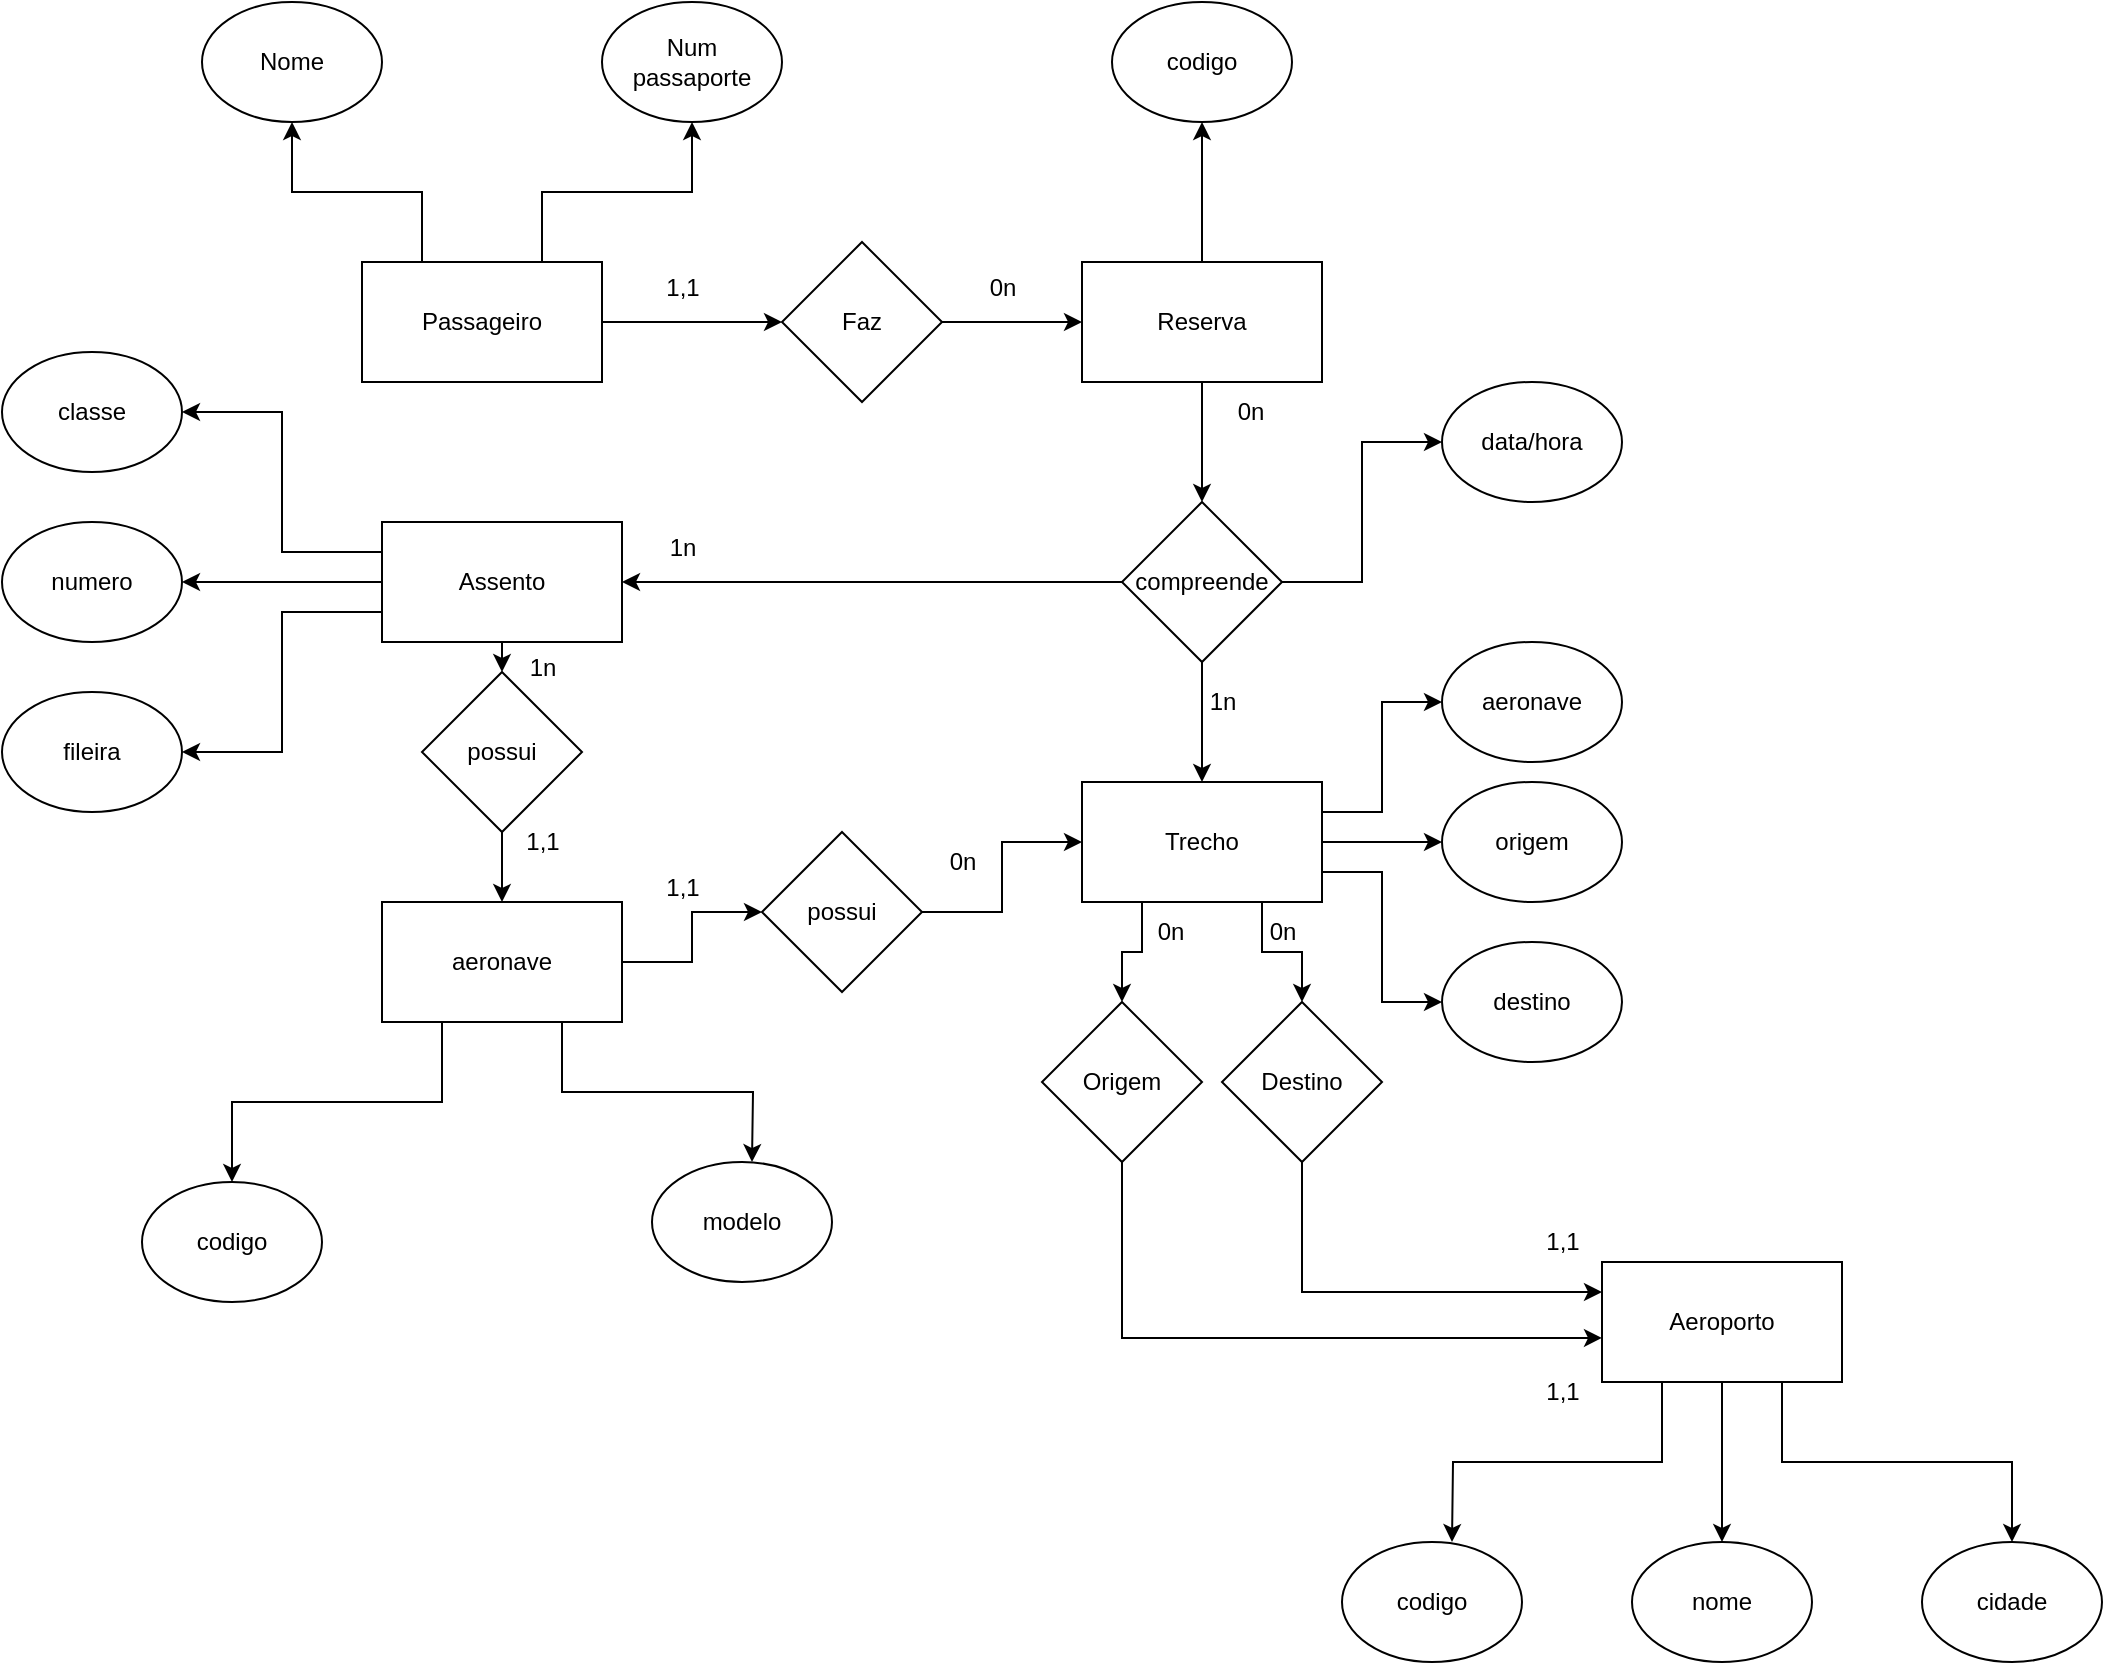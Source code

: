 <mxfile version="26.2.9">
  <diagram name="Página-1" id="pFR-T9YhX3wnk7hqEef7">
    <mxGraphModel dx="2216" dy="648" grid="1" gridSize="10" guides="1" tooltips="1" connect="1" arrows="1" fold="1" page="1" pageScale="1" pageWidth="827" pageHeight="1169" math="0" shadow="0">
      <root>
        <mxCell id="0" />
        <mxCell id="1" parent="0" />
        <mxCell id="bcZxeLAjumzYKpqzfczU-50" style="edgeStyle=orthogonalEdgeStyle;rounded=0;orthogonalLoop=1;jettySize=auto;html=1;exitX=0.5;exitY=0;exitDx=0;exitDy=0;entryX=0.5;entryY=1;entryDx=0;entryDy=0;" parent="1" source="bcZxeLAjumzYKpqzfczU-1" target="bcZxeLAjumzYKpqzfczU-49" edge="1">
          <mxGeometry relative="1" as="geometry" />
        </mxCell>
        <mxCell id="bcZxeLAjumzYKpqzfczU-53" style="edgeStyle=orthogonalEdgeStyle;rounded=0;orthogonalLoop=1;jettySize=auto;html=1;exitX=0.5;exitY=1;exitDx=0;exitDy=0;entryX=0.5;entryY=0;entryDx=0;entryDy=0;" parent="1" source="bcZxeLAjumzYKpqzfczU-1" target="bcZxeLAjumzYKpqzfczU-52" edge="1">
          <mxGeometry relative="1" as="geometry" />
        </mxCell>
        <mxCell id="bcZxeLAjumzYKpqzfczU-1" value="Reserva" style="rounded=0;whiteSpace=wrap;html=1;" parent="1" vertex="1">
          <mxGeometry x="350" y="370" width="120" height="60" as="geometry" />
        </mxCell>
        <mxCell id="bcZxeLAjumzYKpqzfczU-22" style="edgeStyle=orthogonalEdgeStyle;rounded=0;orthogonalLoop=1;jettySize=auto;html=1;exitX=1;exitY=0.5;exitDx=0;exitDy=0;entryX=0;entryY=0.5;entryDx=0;entryDy=0;" parent="1" source="bcZxeLAjumzYKpqzfczU-9" target="bcZxeLAjumzYKpqzfczU-1" edge="1">
          <mxGeometry relative="1" as="geometry" />
        </mxCell>
        <mxCell id="bcZxeLAjumzYKpqzfczU-9" value="Faz" style="rhombus;whiteSpace=wrap;html=1;" parent="1" vertex="1">
          <mxGeometry x="200" y="360" width="80" height="80" as="geometry" />
        </mxCell>
        <mxCell id="bcZxeLAjumzYKpqzfczU-19" style="edgeStyle=orthogonalEdgeStyle;rounded=0;orthogonalLoop=1;jettySize=auto;html=1;exitX=0.25;exitY=0;exitDx=0;exitDy=0;entryX=0.5;entryY=1;entryDx=0;entryDy=0;" parent="1" source="bcZxeLAjumzYKpqzfczU-16" target="bcZxeLAjumzYKpqzfczU-17" edge="1">
          <mxGeometry relative="1" as="geometry" />
        </mxCell>
        <mxCell id="bcZxeLAjumzYKpqzfczU-20" style="edgeStyle=orthogonalEdgeStyle;rounded=0;orthogonalLoop=1;jettySize=auto;html=1;exitX=0.75;exitY=0;exitDx=0;exitDy=0;entryX=0.5;entryY=1;entryDx=0;entryDy=0;" parent="1" source="bcZxeLAjumzYKpqzfczU-16" target="bcZxeLAjumzYKpqzfczU-18" edge="1">
          <mxGeometry relative="1" as="geometry" />
        </mxCell>
        <mxCell id="bcZxeLAjumzYKpqzfczU-21" style="edgeStyle=orthogonalEdgeStyle;rounded=0;orthogonalLoop=1;jettySize=auto;html=1;exitX=1;exitY=0.5;exitDx=0;exitDy=0;entryX=0;entryY=0.5;entryDx=0;entryDy=0;" parent="1" source="bcZxeLAjumzYKpqzfczU-16" target="bcZxeLAjumzYKpqzfczU-9" edge="1">
          <mxGeometry relative="1" as="geometry" />
        </mxCell>
        <mxCell id="bcZxeLAjumzYKpqzfczU-16" value="Passageiro" style="rounded=0;whiteSpace=wrap;html=1;" parent="1" vertex="1">
          <mxGeometry x="-10" y="370" width="120" height="60" as="geometry" />
        </mxCell>
        <mxCell id="bcZxeLAjumzYKpqzfczU-17" value="Nome" style="ellipse;whiteSpace=wrap;html=1;" parent="1" vertex="1">
          <mxGeometry x="-90" y="240" width="90" height="60" as="geometry" />
        </mxCell>
        <mxCell id="bcZxeLAjumzYKpqzfczU-18" value="Num passaporte" style="ellipse;whiteSpace=wrap;html=1;" parent="1" vertex="1">
          <mxGeometry x="110" y="240" width="90" height="60" as="geometry" />
        </mxCell>
        <mxCell id="bcZxeLAjumzYKpqzfczU-65" value="" style="edgeStyle=orthogonalEdgeStyle;rounded=0;orthogonalLoop=1;jettySize=auto;html=1;" parent="1" source="bcZxeLAjumzYKpqzfczU-23" target="bcZxeLAjumzYKpqzfczU-62" edge="1">
          <mxGeometry relative="1" as="geometry" />
        </mxCell>
        <mxCell id="bcZxeLAjumzYKpqzfczU-66" style="edgeStyle=orthogonalEdgeStyle;rounded=0;orthogonalLoop=1;jettySize=auto;html=1;exitX=1;exitY=0.25;exitDx=0;exitDy=0;entryX=0;entryY=0.5;entryDx=0;entryDy=0;" parent="1" source="bcZxeLAjumzYKpqzfczU-23" target="bcZxeLAjumzYKpqzfczU-61" edge="1">
          <mxGeometry relative="1" as="geometry" />
        </mxCell>
        <mxCell id="bcZxeLAjumzYKpqzfczU-67" style="edgeStyle=orthogonalEdgeStyle;rounded=0;orthogonalLoop=1;jettySize=auto;html=1;exitX=1;exitY=0.75;exitDx=0;exitDy=0;entryX=0;entryY=0.5;entryDx=0;entryDy=0;" parent="1" source="bcZxeLAjumzYKpqzfczU-23" target="bcZxeLAjumzYKpqzfczU-63" edge="1">
          <mxGeometry relative="1" as="geometry" />
        </mxCell>
        <mxCell id="bcZxeLAjumzYKpqzfczU-86" style="edgeStyle=orthogonalEdgeStyle;rounded=0;orthogonalLoop=1;jettySize=auto;html=1;exitX=0.25;exitY=1;exitDx=0;exitDy=0;entryX=0.5;entryY=0;entryDx=0;entryDy=0;" parent="1" source="bcZxeLAjumzYKpqzfczU-23" target="bcZxeLAjumzYKpqzfczU-83" edge="1">
          <mxGeometry relative="1" as="geometry" />
        </mxCell>
        <mxCell id="bcZxeLAjumzYKpqzfczU-87" style="edgeStyle=orthogonalEdgeStyle;rounded=0;orthogonalLoop=1;jettySize=auto;html=1;exitX=0.75;exitY=1;exitDx=0;exitDy=0;entryX=0.5;entryY=0;entryDx=0;entryDy=0;" parent="1" source="bcZxeLAjumzYKpqzfczU-23" target="bcZxeLAjumzYKpqzfczU-84" edge="1">
          <mxGeometry relative="1" as="geometry" />
        </mxCell>
        <mxCell id="bcZxeLAjumzYKpqzfczU-23" value="Trecho" style="rounded=0;whiteSpace=wrap;html=1;" parent="1" vertex="1">
          <mxGeometry x="350" y="630" width="120" height="60" as="geometry" />
        </mxCell>
        <mxCell id="bcZxeLAjumzYKpqzfczU-24" value="data/hora" style="ellipse;whiteSpace=wrap;html=1;" parent="1" vertex="1">
          <mxGeometry x="530" y="430" width="90" height="60" as="geometry" />
        </mxCell>
        <mxCell id="bcZxeLAjumzYKpqzfczU-39" style="edgeStyle=orthogonalEdgeStyle;rounded=0;orthogonalLoop=1;jettySize=auto;html=1;exitX=0.75;exitY=1;exitDx=0;exitDy=0;" parent="1" source="bcZxeLAjumzYKpqzfczU-35" target="bcZxeLAjumzYKpqzfczU-36" edge="1">
          <mxGeometry relative="1" as="geometry" />
        </mxCell>
        <mxCell id="bcZxeLAjumzYKpqzfczU-41" style="edgeStyle=orthogonalEdgeStyle;rounded=0;orthogonalLoop=1;jettySize=auto;html=1;exitX=0.25;exitY=1;exitDx=0;exitDy=0;entryX=0.5;entryY=0;entryDx=0;entryDy=0;" parent="1" source="bcZxeLAjumzYKpqzfczU-35" edge="1">
          <mxGeometry relative="1" as="geometry">
            <mxPoint x="535" y="1010" as="targetPoint" />
          </mxGeometry>
        </mxCell>
        <mxCell id="bcZxeLAjumzYKpqzfczU-35" value="Aeroporto" style="rounded=0;whiteSpace=wrap;html=1;" parent="1" vertex="1">
          <mxGeometry x="610" y="870" width="120" height="60" as="geometry" />
        </mxCell>
        <mxCell id="bcZxeLAjumzYKpqzfczU-36" value="cidade" style="ellipse;whiteSpace=wrap;html=1;" parent="1" vertex="1">
          <mxGeometry x="770" y="1010" width="90" height="60" as="geometry" />
        </mxCell>
        <mxCell id="bcZxeLAjumzYKpqzfczU-37" value="nome" style="ellipse;whiteSpace=wrap;html=1;" parent="1" vertex="1">
          <mxGeometry x="625" y="1010" width="90" height="60" as="geometry" />
        </mxCell>
        <mxCell id="bcZxeLAjumzYKpqzfczU-38" value="codigo" style="ellipse;whiteSpace=wrap;html=1;" parent="1" vertex="1">
          <mxGeometry x="480" y="1010" width="90" height="60" as="geometry" />
        </mxCell>
        <mxCell id="bcZxeLAjumzYKpqzfczU-40" style="edgeStyle=orthogonalEdgeStyle;rounded=0;orthogonalLoop=1;jettySize=auto;html=1;exitX=0.5;exitY=1;exitDx=0;exitDy=0;entryX=0.5;entryY=0;entryDx=0;entryDy=0;" parent="1" source="bcZxeLAjumzYKpqzfczU-35" target="bcZxeLAjumzYKpqzfczU-37" edge="1">
          <mxGeometry relative="1" as="geometry" />
        </mxCell>
        <mxCell id="bcZxeLAjumzYKpqzfczU-43" style="edgeStyle=orthogonalEdgeStyle;rounded=0;orthogonalLoop=1;jettySize=auto;html=1;exitX=0.25;exitY=1;exitDx=0;exitDy=0;entryX=0.5;entryY=0;entryDx=0;entryDy=0;" parent="1" source="bcZxeLAjumzYKpqzfczU-44" target="bcZxeLAjumzYKpqzfczU-47" edge="1">
          <mxGeometry relative="1" as="geometry" />
        </mxCell>
        <mxCell id="bcZxeLAjumzYKpqzfczU-55" style="edgeStyle=orthogonalEdgeStyle;rounded=0;orthogonalLoop=1;jettySize=auto;html=1;exitX=0.75;exitY=1;exitDx=0;exitDy=0;entryX=0.5;entryY=0;entryDx=0;entryDy=0;" parent="1" source="bcZxeLAjumzYKpqzfczU-44" edge="1">
          <mxGeometry relative="1" as="geometry">
            <mxPoint x="185" y="820" as="targetPoint" />
          </mxGeometry>
        </mxCell>
        <mxCell id="bcZxeLAjumzYKpqzfczU-80" style="edgeStyle=orthogonalEdgeStyle;rounded=0;orthogonalLoop=1;jettySize=auto;html=1;exitX=1;exitY=0.5;exitDx=0;exitDy=0;entryX=0;entryY=0.5;entryDx=0;entryDy=0;" parent="1" source="bcZxeLAjumzYKpqzfczU-44" target="bcZxeLAjumzYKpqzfczU-79" edge="1">
          <mxGeometry relative="1" as="geometry" />
        </mxCell>
        <mxCell id="bcZxeLAjumzYKpqzfczU-44" value="aeronave" style="rounded=0;whiteSpace=wrap;html=1;" parent="1" vertex="1">
          <mxGeometry y="690" width="120" height="60" as="geometry" />
        </mxCell>
        <mxCell id="bcZxeLAjumzYKpqzfczU-46" value="modelo" style="ellipse;whiteSpace=wrap;html=1;" parent="1" vertex="1">
          <mxGeometry x="135" y="820" width="90" height="60" as="geometry" />
        </mxCell>
        <mxCell id="bcZxeLAjumzYKpqzfczU-47" value="codigo" style="ellipse;whiteSpace=wrap;html=1;" parent="1" vertex="1">
          <mxGeometry x="-120" y="830" width="90" height="60" as="geometry" />
        </mxCell>
        <mxCell id="bcZxeLAjumzYKpqzfczU-49" value="codigo" style="ellipse;whiteSpace=wrap;html=1;" parent="1" vertex="1">
          <mxGeometry x="365" y="240" width="90" height="60" as="geometry" />
        </mxCell>
        <mxCell id="bcZxeLAjumzYKpqzfczU-54" style="edgeStyle=orthogonalEdgeStyle;rounded=0;orthogonalLoop=1;jettySize=auto;html=1;exitX=0.5;exitY=1;exitDx=0;exitDy=0;entryX=0.5;entryY=0;entryDx=0;entryDy=0;" parent="1" source="bcZxeLAjumzYKpqzfczU-52" target="bcZxeLAjumzYKpqzfczU-23" edge="1">
          <mxGeometry relative="1" as="geometry" />
        </mxCell>
        <mxCell id="bcZxeLAjumzYKpqzfczU-59" style="edgeStyle=orthogonalEdgeStyle;rounded=0;orthogonalLoop=1;jettySize=auto;html=1;exitX=1;exitY=0.5;exitDx=0;exitDy=0;entryX=0;entryY=0.5;entryDx=0;entryDy=0;" parent="1" source="bcZxeLAjumzYKpqzfczU-52" target="bcZxeLAjumzYKpqzfczU-24" edge="1">
          <mxGeometry relative="1" as="geometry" />
        </mxCell>
        <mxCell id="bcZxeLAjumzYKpqzfczU-69" style="edgeStyle=orthogonalEdgeStyle;rounded=0;orthogonalLoop=1;jettySize=auto;html=1;exitX=0;exitY=0.5;exitDx=0;exitDy=0;entryX=1;entryY=0.5;entryDx=0;entryDy=0;" parent="1" source="bcZxeLAjumzYKpqzfczU-52" target="bcZxeLAjumzYKpqzfczU-68" edge="1">
          <mxGeometry relative="1" as="geometry" />
        </mxCell>
        <mxCell id="bcZxeLAjumzYKpqzfczU-52" value="compreende" style="rhombus;whiteSpace=wrap;html=1;" parent="1" vertex="1">
          <mxGeometry x="370" y="490" width="80" height="80" as="geometry" />
        </mxCell>
        <mxCell id="bcZxeLAjumzYKpqzfczU-56" value="1n" style="text;html=1;align=center;verticalAlign=middle;resizable=0;points=[];autosize=1;strokeColor=none;fillColor=none;" parent="1" vertex="1">
          <mxGeometry x="400" y="575" width="40" height="30" as="geometry" />
        </mxCell>
        <mxCell id="bcZxeLAjumzYKpqzfczU-57" value="0n" style="text;html=1;align=center;verticalAlign=middle;resizable=0;points=[];autosize=1;strokeColor=none;fillColor=none;" parent="1" vertex="1">
          <mxGeometry x="414" y="430" width="40" height="30" as="geometry" />
        </mxCell>
        <mxCell id="bcZxeLAjumzYKpqzfczU-61" value="aeronave" style="ellipse;whiteSpace=wrap;html=1;" parent="1" vertex="1">
          <mxGeometry x="530" y="560" width="90" height="60" as="geometry" />
        </mxCell>
        <mxCell id="bcZxeLAjumzYKpqzfczU-62" value="origem" style="ellipse;whiteSpace=wrap;html=1;" parent="1" vertex="1">
          <mxGeometry x="530" y="630" width="90" height="60" as="geometry" />
        </mxCell>
        <mxCell id="bcZxeLAjumzYKpqzfczU-63" value="destino" style="ellipse;whiteSpace=wrap;html=1;" parent="1" vertex="1">
          <mxGeometry x="530" y="710" width="90" height="60" as="geometry" />
        </mxCell>
        <mxCell id="bcZxeLAjumzYKpqzfczU-73" style="edgeStyle=orthogonalEdgeStyle;rounded=0;orthogonalLoop=1;jettySize=auto;html=1;exitX=0;exitY=0.25;exitDx=0;exitDy=0;entryX=1;entryY=0.5;entryDx=0;entryDy=0;" parent="1" source="bcZxeLAjumzYKpqzfczU-68" target="bcZxeLAjumzYKpqzfczU-71" edge="1">
          <mxGeometry relative="1" as="geometry" />
        </mxCell>
        <mxCell id="bcZxeLAjumzYKpqzfczU-74" style="edgeStyle=orthogonalEdgeStyle;rounded=0;orthogonalLoop=1;jettySize=auto;html=1;exitX=0;exitY=0.5;exitDx=0;exitDy=0;entryX=1;entryY=0.5;entryDx=0;entryDy=0;" parent="1" source="bcZxeLAjumzYKpqzfczU-68" target="bcZxeLAjumzYKpqzfczU-70" edge="1">
          <mxGeometry relative="1" as="geometry" />
        </mxCell>
        <mxCell id="bcZxeLAjumzYKpqzfczU-75" style="edgeStyle=orthogonalEdgeStyle;rounded=0;orthogonalLoop=1;jettySize=auto;html=1;exitX=0;exitY=0.75;exitDx=0;exitDy=0;entryX=1;entryY=0.5;entryDx=0;entryDy=0;" parent="1" source="bcZxeLAjumzYKpqzfczU-68" target="bcZxeLAjumzYKpqzfczU-72" edge="1">
          <mxGeometry relative="1" as="geometry" />
        </mxCell>
        <mxCell id="bcZxeLAjumzYKpqzfczU-77" style="edgeStyle=orthogonalEdgeStyle;rounded=0;orthogonalLoop=1;jettySize=auto;html=1;exitX=0.5;exitY=1;exitDx=0;exitDy=0;entryX=0.5;entryY=0;entryDx=0;entryDy=0;" parent="1" source="bcZxeLAjumzYKpqzfczU-68" target="bcZxeLAjumzYKpqzfczU-76" edge="1">
          <mxGeometry relative="1" as="geometry" />
        </mxCell>
        <mxCell id="bcZxeLAjumzYKpqzfczU-68" value="Assento" style="rounded=0;whiteSpace=wrap;html=1;" parent="1" vertex="1">
          <mxGeometry y="500" width="120" height="60" as="geometry" />
        </mxCell>
        <mxCell id="bcZxeLAjumzYKpqzfczU-70" value="numero" style="ellipse;whiteSpace=wrap;html=1;" parent="1" vertex="1">
          <mxGeometry x="-190" y="500" width="90" height="60" as="geometry" />
        </mxCell>
        <mxCell id="bcZxeLAjumzYKpqzfczU-71" value="classe" style="ellipse;whiteSpace=wrap;html=1;" parent="1" vertex="1">
          <mxGeometry x="-190" y="415" width="90" height="60" as="geometry" />
        </mxCell>
        <mxCell id="bcZxeLAjumzYKpqzfczU-72" value="fileira" style="ellipse;whiteSpace=wrap;html=1;" parent="1" vertex="1">
          <mxGeometry x="-190" y="585" width="90" height="60" as="geometry" />
        </mxCell>
        <mxCell id="bcZxeLAjumzYKpqzfczU-78" style="edgeStyle=orthogonalEdgeStyle;rounded=0;orthogonalLoop=1;jettySize=auto;html=1;exitX=0.5;exitY=1;exitDx=0;exitDy=0;entryX=0.5;entryY=0;entryDx=0;entryDy=0;" parent="1" source="bcZxeLAjumzYKpqzfczU-76" target="bcZxeLAjumzYKpqzfczU-44" edge="1">
          <mxGeometry relative="1" as="geometry" />
        </mxCell>
        <mxCell id="bcZxeLAjumzYKpqzfczU-76" value="possui" style="rhombus;whiteSpace=wrap;html=1;" parent="1" vertex="1">
          <mxGeometry x="20" y="575" width="80" height="80" as="geometry" />
        </mxCell>
        <mxCell id="bcZxeLAjumzYKpqzfczU-81" style="edgeStyle=orthogonalEdgeStyle;rounded=0;orthogonalLoop=1;jettySize=auto;html=1;exitX=1;exitY=0.5;exitDx=0;exitDy=0;entryX=0;entryY=0.5;entryDx=0;entryDy=0;" parent="1" source="bcZxeLAjumzYKpqzfczU-79" target="bcZxeLAjumzYKpqzfczU-23" edge="1">
          <mxGeometry relative="1" as="geometry" />
        </mxCell>
        <mxCell id="bcZxeLAjumzYKpqzfczU-79" value="possui" style="rhombus;whiteSpace=wrap;html=1;" parent="1" vertex="1">
          <mxGeometry x="190" y="655" width="80" height="80" as="geometry" />
        </mxCell>
        <mxCell id="bcZxeLAjumzYKpqzfczU-83" value="Origem" style="rhombus;whiteSpace=wrap;html=1;" parent="1" vertex="1">
          <mxGeometry x="330" y="740" width="80" height="80" as="geometry" />
        </mxCell>
        <mxCell id="bcZxeLAjumzYKpqzfczU-88" style="edgeStyle=orthogonalEdgeStyle;rounded=0;orthogonalLoop=1;jettySize=auto;html=1;exitX=0.5;exitY=1;exitDx=0;exitDy=0;entryX=0;entryY=0.25;entryDx=0;entryDy=0;" parent="1" source="bcZxeLAjumzYKpqzfczU-84" target="bcZxeLAjumzYKpqzfczU-35" edge="1">
          <mxGeometry relative="1" as="geometry" />
        </mxCell>
        <mxCell id="bcZxeLAjumzYKpqzfczU-84" value="Destino" style="rhombus;whiteSpace=wrap;html=1;" parent="1" vertex="1">
          <mxGeometry x="420" y="740" width="80" height="80" as="geometry" />
        </mxCell>
        <mxCell id="bcZxeLAjumzYKpqzfczU-89" style="edgeStyle=orthogonalEdgeStyle;rounded=0;orthogonalLoop=1;jettySize=auto;html=1;exitX=0.5;exitY=1;exitDx=0;exitDy=0;entryX=0;entryY=0.633;entryDx=0;entryDy=0;entryPerimeter=0;" parent="1" source="bcZxeLAjumzYKpqzfczU-83" target="bcZxeLAjumzYKpqzfczU-35" edge="1">
          <mxGeometry relative="1" as="geometry" />
        </mxCell>
        <mxCell id="lpFELncwODQsrSSAtSUI-2" value="0n" style="text;html=1;align=center;verticalAlign=middle;resizable=0;points=[];autosize=1;strokeColor=none;fillColor=none;" vertex="1" parent="1">
          <mxGeometry x="374" y="690" width="40" height="30" as="geometry" />
        </mxCell>
        <mxCell id="lpFELncwODQsrSSAtSUI-3" value="0n" style="text;html=1;align=center;verticalAlign=middle;resizable=0;points=[];autosize=1;strokeColor=none;fillColor=none;" vertex="1" parent="1">
          <mxGeometry x="430" y="690" width="40" height="30" as="geometry" />
        </mxCell>
        <mxCell id="lpFELncwODQsrSSAtSUI-4" value="1,1" style="text;html=1;align=center;verticalAlign=middle;resizable=0;points=[];autosize=1;strokeColor=none;fillColor=none;" vertex="1" parent="1">
          <mxGeometry x="570" y="845" width="40" height="30" as="geometry" />
        </mxCell>
        <mxCell id="lpFELncwODQsrSSAtSUI-5" value="1,1" style="text;html=1;align=center;verticalAlign=middle;resizable=0;points=[];autosize=1;strokeColor=none;fillColor=none;" vertex="1" parent="1">
          <mxGeometry x="570" y="920" width="40" height="30" as="geometry" />
        </mxCell>
        <mxCell id="lpFELncwODQsrSSAtSUI-6" value="1,1" style="text;html=1;align=center;verticalAlign=middle;resizable=0;points=[];autosize=1;strokeColor=none;fillColor=none;" vertex="1" parent="1">
          <mxGeometry x="130" y="668" width="40" height="30" as="geometry" />
        </mxCell>
        <mxCell id="lpFELncwODQsrSSAtSUI-7" value="0n" style="text;html=1;align=center;verticalAlign=middle;resizable=0;points=[];autosize=1;strokeColor=none;fillColor=none;" vertex="1" parent="1">
          <mxGeometry x="270" y="655" width="40" height="30" as="geometry" />
        </mxCell>
        <mxCell id="lpFELncwODQsrSSAtSUI-8" value="1,1" style="text;html=1;align=center;verticalAlign=middle;resizable=0;points=[];autosize=1;strokeColor=none;fillColor=none;" vertex="1" parent="1">
          <mxGeometry x="60" y="645" width="40" height="30" as="geometry" />
        </mxCell>
        <mxCell id="lpFELncwODQsrSSAtSUI-9" value="1n" style="text;html=1;align=center;verticalAlign=middle;resizable=0;points=[];autosize=1;strokeColor=none;fillColor=none;" vertex="1" parent="1">
          <mxGeometry x="60" y="558" width="40" height="30" as="geometry" />
        </mxCell>
        <mxCell id="lpFELncwODQsrSSAtSUI-10" value="0n" style="text;html=1;align=center;verticalAlign=middle;resizable=0;points=[];autosize=1;strokeColor=none;fillColor=none;" vertex="1" parent="1">
          <mxGeometry x="290" y="368" width="40" height="30" as="geometry" />
        </mxCell>
        <mxCell id="lpFELncwODQsrSSAtSUI-11" value="1,1" style="text;html=1;align=center;verticalAlign=middle;resizable=0;points=[];autosize=1;strokeColor=none;fillColor=none;" vertex="1" parent="1">
          <mxGeometry x="130" y="368" width="40" height="30" as="geometry" />
        </mxCell>
        <mxCell id="lpFELncwODQsrSSAtSUI-12" value="1n" style="text;html=1;align=center;verticalAlign=middle;resizable=0;points=[];autosize=1;strokeColor=none;fillColor=none;" vertex="1" parent="1">
          <mxGeometry x="130" y="498" width="40" height="30" as="geometry" />
        </mxCell>
      </root>
    </mxGraphModel>
  </diagram>
</mxfile>
